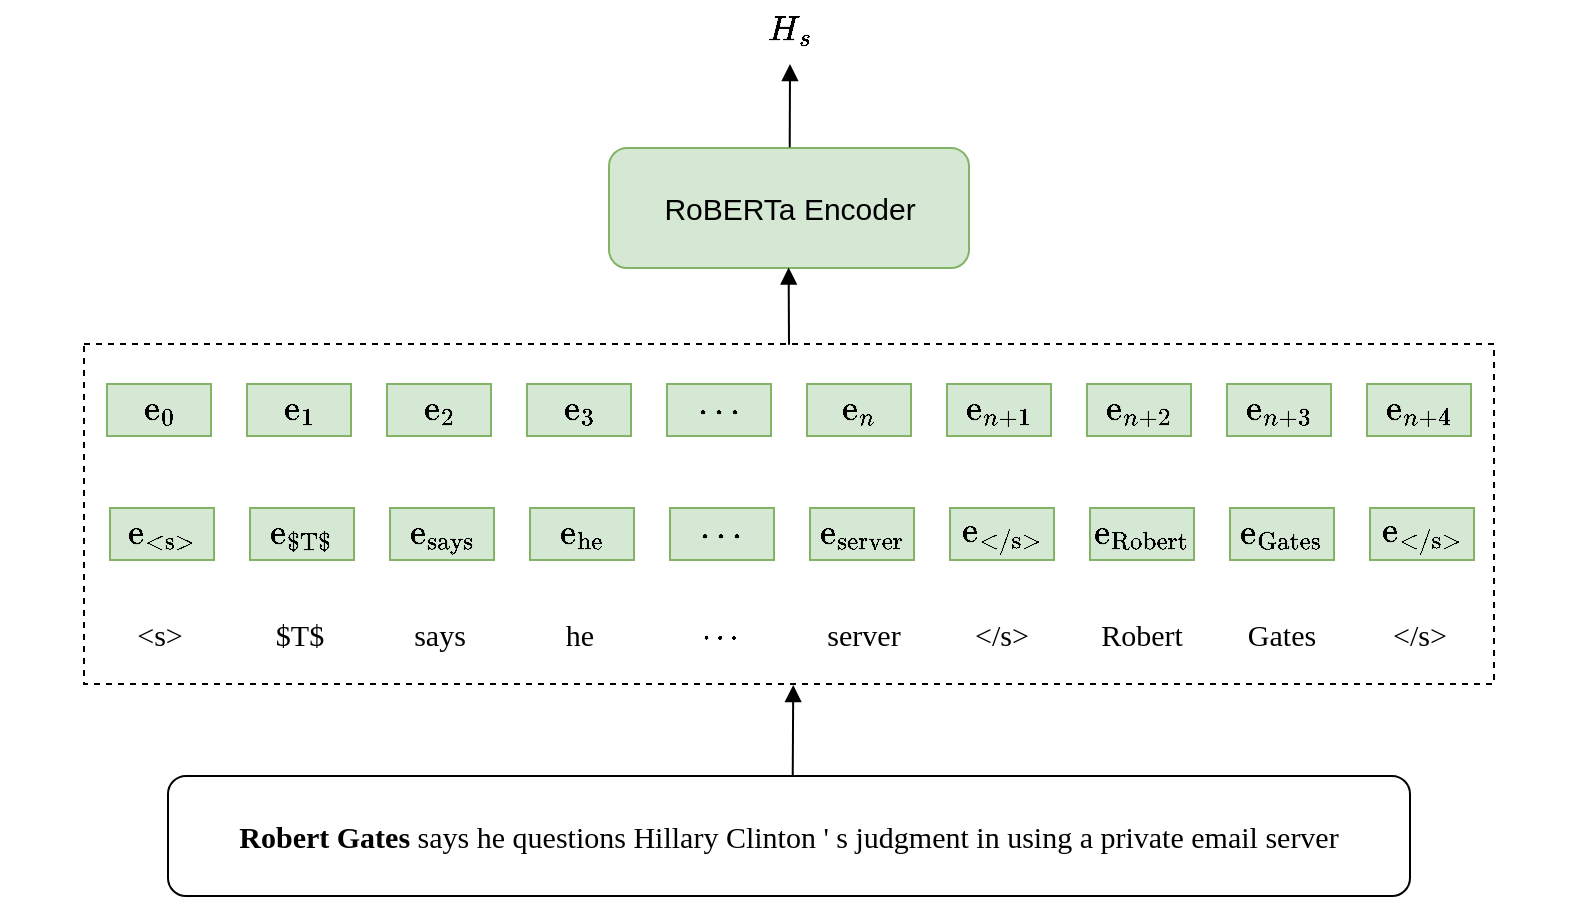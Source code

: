 <mxfile version="26.0.7">
  <diagram name="第 1 页" id="89vJBJVzQ6p3oRt0uOno">
    <mxGraphModel dx="955" dy="637" grid="1" gridSize="10" guides="1" tooltips="1" connect="0" arrows="1" fold="1" page="1" pageScale="1" pageWidth="827" pageHeight="1169" math="1" shadow="0">
      <root>
        <mxCell id="0" />
        <mxCell id="1" parent="0" />
        <mxCell id="BDlRwHxG_kEXWN9z024I-1" value="&lt;span style=&quot;font-size: 15px;&quot;&gt;&lt;font face=&quot;Times New Roman&quot;&gt;&lt;b&gt;Robert Gates&lt;/b&gt;&amp;nbsp;says he questions Hillary Clinton &#39; s judgment in using a private email server&lt;/font&gt;&lt;/span&gt;" style="rounded=1;whiteSpace=wrap;html=1;" vertex="1" parent="1">
          <mxGeometry x="189" y="516" width="621" height="60" as="geometry" />
        </mxCell>
        <mxCell id="BDlRwHxG_kEXWN9z024I-2" value="" style="rounded=0;whiteSpace=wrap;html=1;dashed=1;" vertex="1" parent="1">
          <mxGeometry x="147" y="300" width="705" height="170" as="geometry" />
        </mxCell>
        <mxCell id="BDlRwHxG_kEXWN9z024I-3" value="$$\text{e}_{\text{&amp;lt;s&amp;gt;}}$$" style="rounded=0;whiteSpace=wrap;html=1;fontSize=15;fillColor=#d5e8d4;strokeColor=#82b366;aspect=fixed;" vertex="1" parent="1">
          <mxGeometry x="160" y="382" width="52" height="26" as="geometry" />
        </mxCell>
        <mxCell id="BDlRwHxG_kEXWN9z024I-4" value="$$\text{e}_{\text{\$T\$}}$$" style="rounded=0;whiteSpace=wrap;html=1;fontSize=15;fillColor=#d5e8d4;strokeColor=#82b366;aspect=fixed;" vertex="1" parent="1">
          <mxGeometry x="230" y="382" width="52" height="26" as="geometry" />
        </mxCell>
        <mxCell id="BDlRwHxG_kEXWN9z024I-8" value="$$\text{e}_{\text{says}}$$" style="rounded=0;whiteSpace=wrap;html=1;fontSize=15;fillColor=#d5e8d4;strokeColor=#82b366;aspect=fixed;" vertex="1" parent="1">
          <mxGeometry x="300" y="382" width="52" height="26" as="geometry" />
        </mxCell>
        <mxCell id="BDlRwHxG_kEXWN9z024I-9" value="$$\text{e}_{\text{he}}$$" style="rounded=0;whiteSpace=wrap;html=1;fontSize=15;fillColor=#d5e8d4;strokeColor=#82b366;aspect=fixed;" vertex="1" parent="1">
          <mxGeometry x="370" y="382" width="52" height="26" as="geometry" />
        </mxCell>
        <mxCell id="BDlRwHxG_kEXWN9z024I-11" value="$$\cdots$$" style="rounded=0;whiteSpace=wrap;html=1;fontSize=15;fillColor=#d5e8d4;strokeColor=#82b366;labelPosition=center;verticalLabelPosition=middle;align=center;verticalAlign=middle;aspect=fixed;" vertex="1" parent="1">
          <mxGeometry x="440" y="382" width="52" height="26" as="geometry" />
        </mxCell>
        <mxCell id="BDlRwHxG_kEXWN9z024I-12" value="$$\text{e}_{\text{server}}$$" style="rounded=0;whiteSpace=wrap;html=1;fontSize=15;fillColor=#d5e8d4;strokeColor=#82b366;aspect=fixed;" vertex="1" parent="1">
          <mxGeometry x="510" y="382" width="52" height="26" as="geometry" />
        </mxCell>
        <mxCell id="BDlRwHxG_kEXWN9z024I-13" value="$$\text{e}_{\text{&amp;lt;/s&amp;gt;}}$$" style="rounded=0;whiteSpace=wrap;html=1;fontSize=15;fillColor=#d5e8d4;strokeColor=#82b366;aspect=fixed;" vertex="1" parent="1">
          <mxGeometry x="580" y="382" width="52" height="26" as="geometry" />
        </mxCell>
        <mxCell id="BDlRwHxG_kEXWN9z024I-14" value="$$\text{e}_{\text{Robert}}$$" style="rounded=0;whiteSpace=wrap;html=1;fontSize=15;fillColor=#d5e8d4;strokeColor=#82b366;aspect=fixed;" vertex="1" parent="1">
          <mxGeometry x="650" y="382" width="52" height="26" as="geometry" />
        </mxCell>
        <mxCell id="BDlRwHxG_kEXWN9z024I-15" value="$$\text{e}_{\text{Gates}}$$" style="rounded=0;whiteSpace=wrap;html=1;fontSize=15;fillColor=#d5e8d4;strokeColor=#82b366;aspect=fixed;" vertex="1" parent="1">
          <mxGeometry x="720" y="382" width="52" height="26" as="geometry" />
        </mxCell>
        <mxCell id="BDlRwHxG_kEXWN9z024I-16" value="$$\text{e}_{\text{&amp;lt;/s&amp;gt;}}$$" style="rounded=0;whiteSpace=wrap;html=1;fontSize=15;fillColor=#d5e8d4;strokeColor=#82b366;aspect=fixed;" vertex="1" parent="1">
          <mxGeometry x="790" y="382" width="52" height="26" as="geometry" />
        </mxCell>
        <mxCell id="BDlRwHxG_kEXWN9z024I-17" value="$$\text{e}_{0}$$" style="rounded=0;whiteSpace=wrap;html=1;fontSize=15;fillColor=#d5e8d4;strokeColor=#82b366;aspect=fixed;" vertex="1" parent="1">
          <mxGeometry x="158.5" y="320" width="52" height="26" as="geometry" />
        </mxCell>
        <mxCell id="BDlRwHxG_kEXWN9z024I-18" value="$$\text{e}_{1}$$" style="rounded=0;whiteSpace=wrap;html=1;fontSize=15;fillColor=#d5e8d4;strokeColor=#82b366;aspect=fixed;" vertex="1" parent="1">
          <mxGeometry x="228.5" y="320" width="52" height="26" as="geometry" />
        </mxCell>
        <mxCell id="BDlRwHxG_kEXWN9z024I-19" value="$$\text{e}_{2}$$" style="rounded=0;whiteSpace=wrap;html=1;fontSize=15;fillColor=#d5e8d4;strokeColor=#82b366;aspect=fixed;" vertex="1" parent="1">
          <mxGeometry x="298.5" y="320" width="52" height="26" as="geometry" />
        </mxCell>
        <mxCell id="BDlRwHxG_kEXWN9z024I-20" value="$$\text{e}_{3}$$" style="rounded=0;whiteSpace=wrap;html=1;fontSize=15;fillColor=#d5e8d4;strokeColor=#82b366;aspect=fixed;" vertex="1" parent="1">
          <mxGeometry x="368.5" y="320" width="52" height="26" as="geometry" />
        </mxCell>
        <mxCell id="BDlRwHxG_kEXWN9z024I-21" value="$$\cdots$$" style="rounded=0;whiteSpace=wrap;html=1;fontSize=15;fillColor=#d5e8d4;strokeColor=#82b366;labelPosition=center;verticalLabelPosition=middle;align=center;verticalAlign=middle;aspect=fixed;" vertex="1" parent="1">
          <mxGeometry x="438.5" y="320" width="52" height="26" as="geometry" />
        </mxCell>
        <mxCell id="BDlRwHxG_kEXWN9z024I-22" value="$$\text{e}_{n}$$" style="rounded=0;whiteSpace=wrap;html=1;fontSize=15;fillColor=#d5e8d4;strokeColor=#82b366;aspect=fixed;" vertex="1" parent="1">
          <mxGeometry x="508.5" y="320" width="52" height="26" as="geometry" />
        </mxCell>
        <mxCell id="BDlRwHxG_kEXWN9z024I-23" value="$$\text{e}_{n+1}$$" style="rounded=0;whiteSpace=wrap;html=1;fontSize=15;fillColor=#d5e8d4;strokeColor=#82b366;aspect=fixed;" vertex="1" parent="1">
          <mxGeometry x="578.5" y="320" width="52" height="26" as="geometry" />
        </mxCell>
        <mxCell id="BDlRwHxG_kEXWN9z024I-24" value="$$\text{e}_{n+2}$$" style="rounded=0;whiteSpace=wrap;html=1;fontSize=15;fillColor=#d5e8d4;strokeColor=#82b366;aspect=fixed;" vertex="1" parent="1">
          <mxGeometry x="648.5" y="320" width="52" height="26" as="geometry" />
        </mxCell>
        <mxCell id="BDlRwHxG_kEXWN9z024I-25" value="$$\text{e}_{n+3}$$" style="rounded=0;whiteSpace=wrap;html=1;fontSize=15;fillColor=#d5e8d4;strokeColor=#82b366;aspect=fixed;" vertex="1" parent="1">
          <mxGeometry x="718.5" y="320" width="52" height="26" as="geometry" />
        </mxCell>
        <mxCell id="BDlRwHxG_kEXWN9z024I-26" value="$$\text{e}_{n+4}$$" style="rounded=0;whiteSpace=wrap;html=1;fontSize=15;fillColor=#d5e8d4;strokeColor=#82b366;aspect=fixed;" vertex="1" parent="1">
          <mxGeometry x="788.5" y="320" width="52" height="26" as="geometry" />
        </mxCell>
        <mxCell id="BDlRwHxG_kEXWN9z024I-27" value="server" style="text;html=1;align=center;verticalAlign=middle;whiteSpace=wrap;rounded=0;fontFamily=Times New Roman;fontSize=15;" vertex="1" parent="1">
          <mxGeometry x="510.5" y="430" width="51.5" height="30" as="geometry" />
        </mxCell>
        <mxCell id="BDlRwHxG_kEXWN9z024I-28" value="&amp;lt;s&amp;gt;" style="text;html=1;align=center;verticalAlign=middle;whiteSpace=wrap;rounded=0;fontFamily=Times New Roman;fontSize=15;" vertex="1" parent="1">
          <mxGeometry x="158.75" y="430" width="51.5" height="30" as="geometry" />
        </mxCell>
        <mxCell id="BDlRwHxG_kEXWN9z024I-29" value="&amp;lt;/s&amp;gt;" style="text;html=1;align=center;verticalAlign=middle;whiteSpace=wrap;rounded=0;fontFamily=Times New Roman;fontSize=15;" vertex="1" parent="1">
          <mxGeometry x="788.75" y="430" width="51.5" height="30" as="geometry" />
        </mxCell>
        <mxCell id="BDlRwHxG_kEXWN9z024I-30" value="&amp;lt;/s&amp;gt;" style="text;html=1;align=center;verticalAlign=middle;whiteSpace=wrap;rounded=0;fontFamily=Times New Roman;fontSize=15;" vertex="1" parent="1">
          <mxGeometry x="580.25" y="430" width="51.5" height="30" as="geometry" />
        </mxCell>
        <mxCell id="BDlRwHxG_kEXWN9z024I-31" value="$$\cdots$$" style="text;html=1;align=center;verticalAlign=middle;whiteSpace=wrap;rounded=0;fontFamily=Times New Roman;fontSize=15;" vertex="1" parent="1">
          <mxGeometry x="439" y="430" width="51.5" height="30" as="geometry" />
        </mxCell>
        <mxCell id="BDlRwHxG_kEXWN9z024I-32" value="$T$" style="text;html=1;align=center;verticalAlign=middle;whiteSpace=wrap;rounded=0;fontFamily=Times New Roman;fontSize=15;" vertex="1" parent="1">
          <mxGeometry x="228.75" y="430" width="51.5" height="30" as="geometry" />
        </mxCell>
        <mxCell id="BDlRwHxG_kEXWN9z024I-33" value="says" style="text;html=1;align=center;verticalAlign=middle;whiteSpace=wrap;rounded=0;fontFamily=Times New Roman;fontSize=15;" vertex="1" parent="1">
          <mxGeometry x="298.75" y="430" width="51.5" height="30" as="geometry" />
        </mxCell>
        <mxCell id="BDlRwHxG_kEXWN9z024I-34" value="he" style="text;html=1;align=center;verticalAlign=middle;whiteSpace=wrap;rounded=0;fontFamily=Times New Roman;fontSize=15;" vertex="1" parent="1">
          <mxGeometry x="368.75" y="430" width="51.5" height="30" as="geometry" />
        </mxCell>
        <mxCell id="BDlRwHxG_kEXWN9z024I-35" value="Robert" style="text;html=1;align=center;verticalAlign=middle;whiteSpace=wrap;rounded=0;fontFamily=Times New Roman;fontSize=15;" vertex="1" parent="1">
          <mxGeometry x="650.25" y="430" width="51.5" height="30" as="geometry" />
        </mxCell>
        <mxCell id="BDlRwHxG_kEXWN9z024I-36" value="Gates" style="text;html=1;align=center;verticalAlign=middle;whiteSpace=wrap;rounded=0;fontFamily=Times New Roman;fontSize=15;" vertex="1" parent="1">
          <mxGeometry x="720.25" y="430" width="51.5" height="30" as="geometry" />
        </mxCell>
        <mxCell id="BDlRwHxG_kEXWN9z024I-37" value="RoBERTa Encoder" style="rounded=1;whiteSpace=wrap;html=1;fillColor=#d5e8d4;strokeColor=#82b366;fontSize=15;" vertex="1" parent="1">
          <mxGeometry x="409.5" y="202" width="180" height="60" as="geometry" />
        </mxCell>
        <mxCell id="BDlRwHxG_kEXWN9z024I-38" value="" style="endArrow=block;html=1;rounded=0;endFill=1;exitX=0.503;exitY=0.007;exitDx=0;exitDy=0;exitPerimeter=0;entryX=0.503;entryY=1.003;entryDx=0;entryDy=0;entryPerimeter=0;" edge="1" parent="1" source="BDlRwHxG_kEXWN9z024I-1" target="BDlRwHxG_kEXWN9z024I-2">
          <mxGeometry width="50" height="50" relative="1" as="geometry">
            <mxPoint x="501.089" y="520.9" as="sourcePoint" />
            <mxPoint x="501" y="470" as="targetPoint" />
          </mxGeometry>
        </mxCell>
        <mxCell id="BDlRwHxG_kEXWN9z024I-40" value="" style="endArrow=block;html=1;rounded=0;endFill=1;exitX=0.5;exitY=0.002;exitDx=0;exitDy=0;exitPerimeter=0;entryX=0.499;entryY=0.996;entryDx=0;entryDy=0;entryPerimeter=0;" edge="1" parent="1" source="BDlRwHxG_kEXWN9z024I-2" target="BDlRwHxG_kEXWN9z024I-37">
          <mxGeometry width="50" height="50" relative="1" as="geometry">
            <mxPoint x="670" y="229" as="sourcePoint" />
            <mxPoint x="670" y="180" as="targetPoint" />
          </mxGeometry>
        </mxCell>
        <mxCell id="BDlRwHxG_kEXWN9z024I-42" value="" style="endArrow=block;html=1;rounded=0;endFill=1;exitX=0.502;exitY=-0.006;exitDx=0;exitDy=0;exitPerimeter=0;" edge="1" parent="1" source="BDlRwHxG_kEXWN9z024I-37">
          <mxGeometry width="50" height="50" relative="1" as="geometry">
            <mxPoint x="500" y="200" as="sourcePoint" />
            <mxPoint x="500" y="160" as="targetPoint" />
          </mxGeometry>
        </mxCell>
        <mxCell id="BDlRwHxG_kEXWN9z024I-43" value="$$H_s$$" style="text;html=1;align=center;verticalAlign=middle;whiteSpace=wrap;rounded=0;fontSize=15;" vertex="1" parent="1">
          <mxGeometry x="470" y="128" width="60" height="30" as="geometry" />
        </mxCell>
      </root>
    </mxGraphModel>
  </diagram>
</mxfile>
